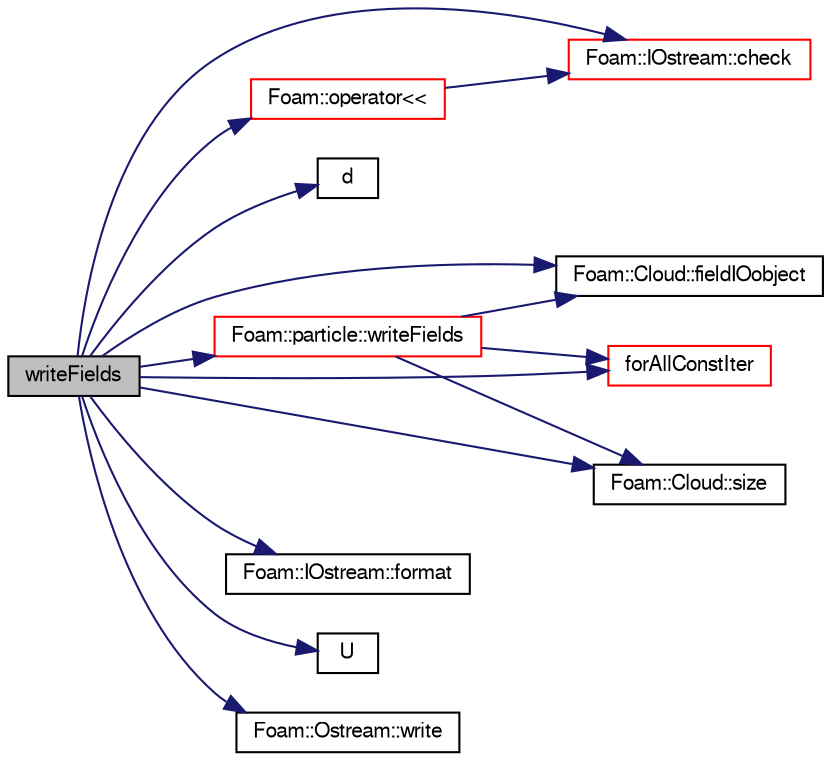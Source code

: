 digraph "writeFields"
{
  bgcolor="transparent";
  edge [fontname="FreeSans",fontsize="10",labelfontname="FreeSans",labelfontsize="10"];
  node [fontname="FreeSans",fontsize="10",shape=record];
  rankdir="LR";
  Node346 [label="writeFields",height=0.2,width=0.4,color="black", fillcolor="grey75", style="filled", fontcolor="black"];
  Node346 -> Node347 [color="midnightblue",fontsize="10",style="solid",fontname="FreeSans"];
  Node347 [label="Foam::IOstream::check",height=0.2,width=0.4,color="red",URL="$a26226.html#a367eb3425fc4e8270e2aa961df8ac8a5",tooltip="Check IOstream status for given operation. "];
  Node346 -> Node396 [color="midnightblue",fontsize="10",style="solid",fontname="FreeSans"];
  Node396 [label="d",height=0.2,width=0.4,color="black",URL="$a24502.html#a4021481c538e4f3a8507462ec520c077",tooltip="Return diameter. "];
  Node346 -> Node397 [color="midnightblue",fontsize="10",style="solid",fontname="FreeSans"];
  Node397 [label="Foam::Cloud::fieldIOobject",height=0.2,width=0.4,color="black",URL="$a23562.html#a96931e0eb11f9d9cd97e964e030a2c34",tooltip="Helper to construct IOobject for field and current time. "];
  Node346 -> Node398 [color="midnightblue",fontsize="10",style="solid",fontname="FreeSans"];
  Node398 [label="forAllConstIter",height=0.2,width=0.4,color="red",URL="$a38141.html#ae21e2836509b0fa7f7cedf6493b11b09"];
  Node346 -> Node653 [color="midnightblue",fontsize="10",style="solid",fontname="FreeSans"];
  Node653 [label="Foam::IOstream::format",height=0.2,width=0.4,color="black",URL="$a26226.html#a33bbef3587114a06f7bdc0b91ba57ed9",tooltip="Return current stream format. "];
  Node346 -> Node654 [color="midnightblue",fontsize="10",style="solid",fontname="FreeSans"];
  Node654 [label="Foam::operator\<\<",height=0.2,width=0.4,color="red",URL="$a21124.html#ae86a76a63deefbe1a4490c873ad8e1b2"];
  Node654 -> Node347 [color="midnightblue",fontsize="10",style="solid",fontname="FreeSans"];
  Node346 -> Node656 [color="midnightblue",fontsize="10",style="solid",fontname="FreeSans"];
  Node656 [label="Foam::Cloud::size",height=0.2,width=0.4,color="black",URL="$a23562.html#a9facbf0a118d395c89884e45a5ca4e4b"];
  Node346 -> Node657 [color="midnightblue",fontsize="10",style="solid",fontname="FreeSans"];
  Node657 [label="U",height=0.2,width=0.4,color="black",URL="$a24502.html#a2da97b6a54ebcce689188d39a79ded21",tooltip="Return velocity. "];
  Node346 -> Node502 [color="midnightblue",fontsize="10",style="solid",fontname="FreeSans"];
  Node502 [label="Foam::Ostream::write",height=0.2,width=0.4,color="black",URL="$a26238.html#a81a19ad9e4098b4701cc8bab9a59d78b",tooltip="Write next token to stream. "];
  Node346 -> Node658 [color="midnightblue",fontsize="10",style="solid",fontname="FreeSans"];
  Node658 [label="Foam::particle::writeFields",height=0.2,width=0.4,color="red",URL="$a23586.html#a906eddb9c2a5710c531a5a57276cc18e",tooltip="Write the fields associated with the owner cloud. "];
  Node658 -> Node397 [color="midnightblue",fontsize="10",style="solid",fontname="FreeSans"];
  Node658 -> Node398 [color="midnightblue",fontsize="10",style="solid",fontname="FreeSans"];
  Node658 -> Node656 [color="midnightblue",fontsize="10",style="solid",fontname="FreeSans"];
}
